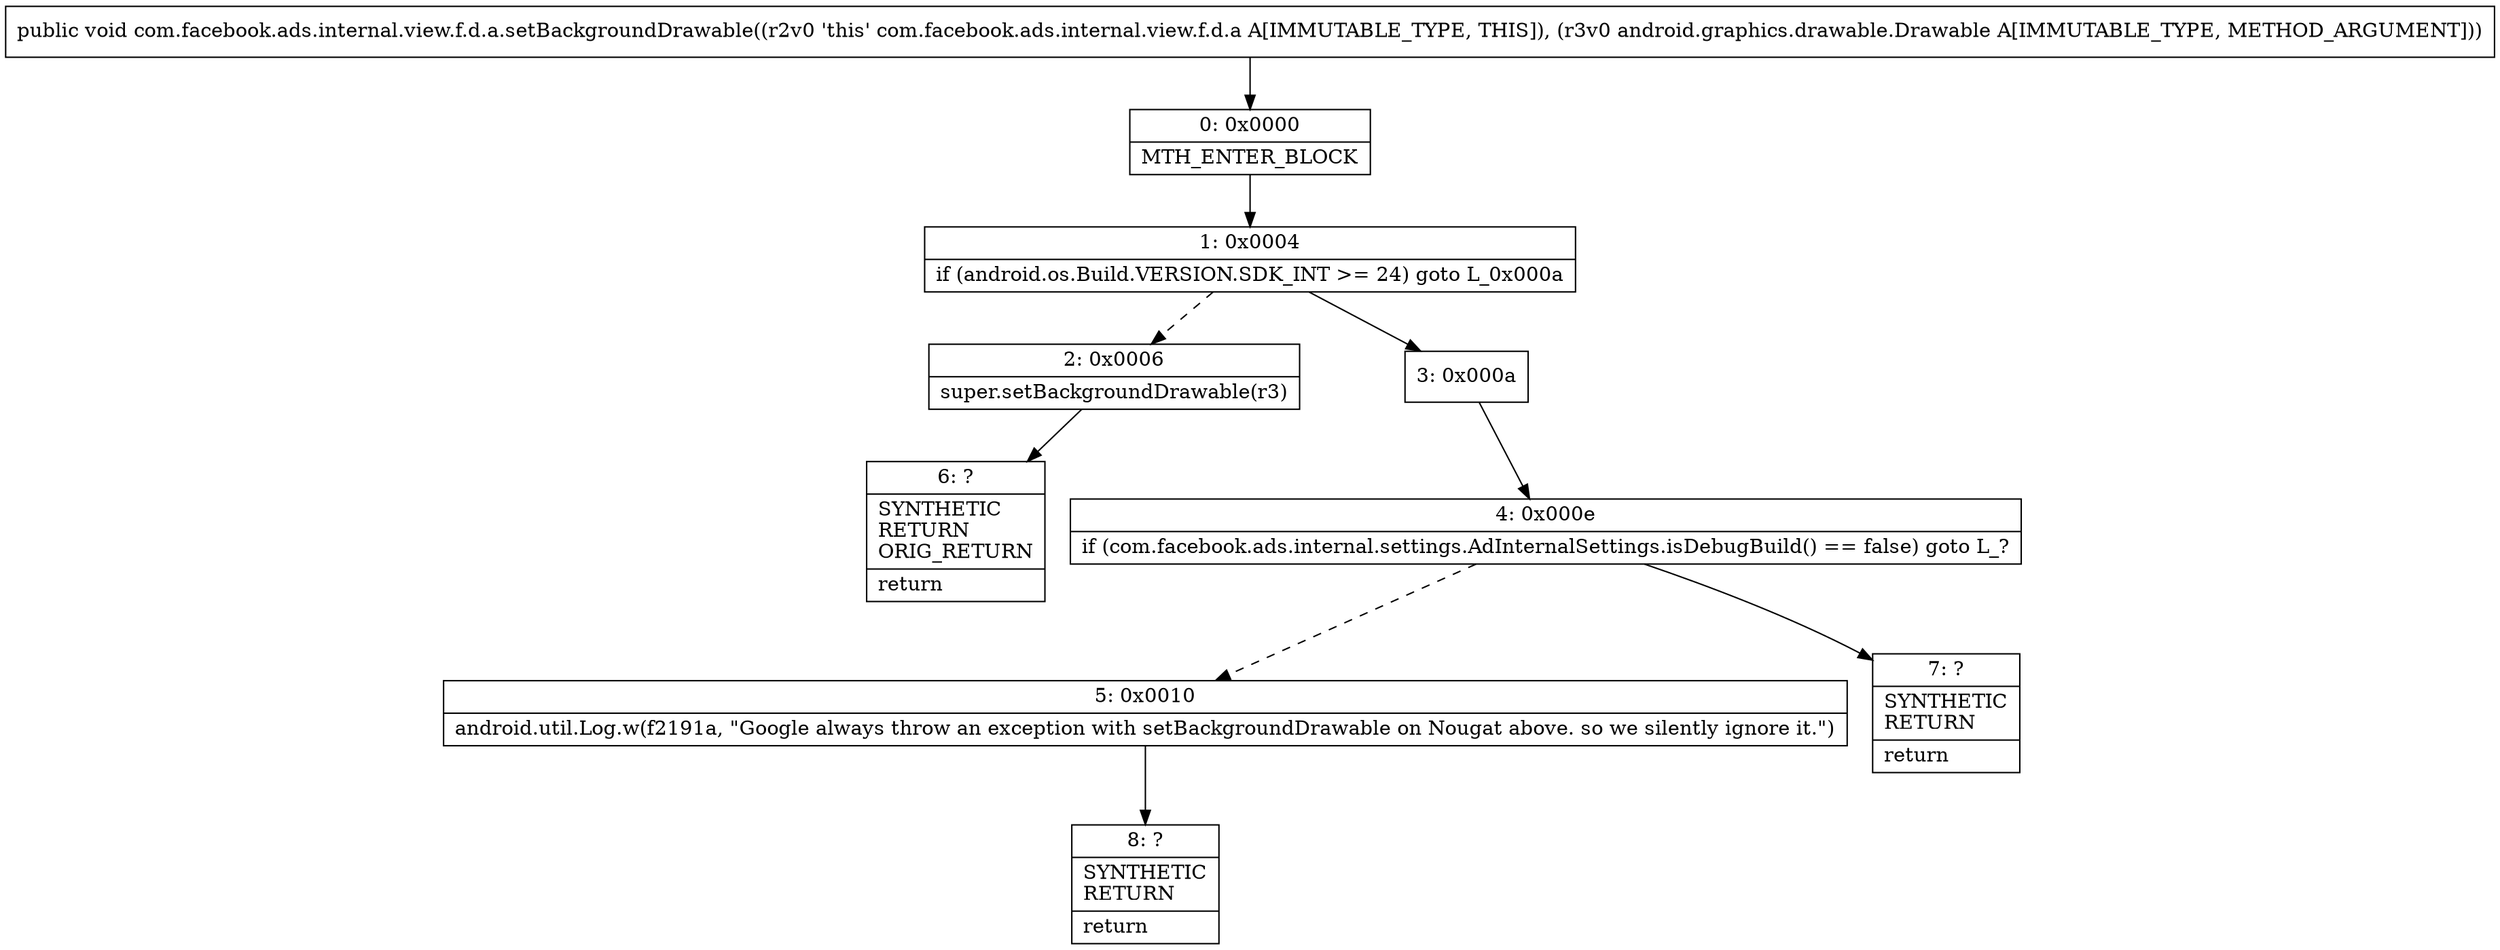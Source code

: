 digraph "CFG forcom.facebook.ads.internal.view.f.d.a.setBackgroundDrawable(Landroid\/graphics\/drawable\/Drawable;)V" {
Node_0 [shape=record,label="{0\:\ 0x0000|MTH_ENTER_BLOCK\l}"];
Node_1 [shape=record,label="{1\:\ 0x0004|if (android.os.Build.VERSION.SDK_INT \>= 24) goto L_0x000a\l}"];
Node_2 [shape=record,label="{2\:\ 0x0006|super.setBackgroundDrawable(r3)\l}"];
Node_3 [shape=record,label="{3\:\ 0x000a}"];
Node_4 [shape=record,label="{4\:\ 0x000e|if (com.facebook.ads.internal.settings.AdInternalSettings.isDebugBuild() == false) goto L_?\l}"];
Node_5 [shape=record,label="{5\:\ 0x0010|android.util.Log.w(f2191a, \"Google always throw an exception with setBackgroundDrawable on Nougat above. so we silently ignore it.\")\l}"];
Node_6 [shape=record,label="{6\:\ ?|SYNTHETIC\lRETURN\lORIG_RETURN\l|return\l}"];
Node_7 [shape=record,label="{7\:\ ?|SYNTHETIC\lRETURN\l|return\l}"];
Node_8 [shape=record,label="{8\:\ ?|SYNTHETIC\lRETURN\l|return\l}"];
MethodNode[shape=record,label="{public void com.facebook.ads.internal.view.f.d.a.setBackgroundDrawable((r2v0 'this' com.facebook.ads.internal.view.f.d.a A[IMMUTABLE_TYPE, THIS]), (r3v0 android.graphics.drawable.Drawable A[IMMUTABLE_TYPE, METHOD_ARGUMENT])) }"];
MethodNode -> Node_0;
Node_0 -> Node_1;
Node_1 -> Node_2[style=dashed];
Node_1 -> Node_3;
Node_2 -> Node_6;
Node_3 -> Node_4;
Node_4 -> Node_5[style=dashed];
Node_4 -> Node_7;
Node_5 -> Node_8;
}

